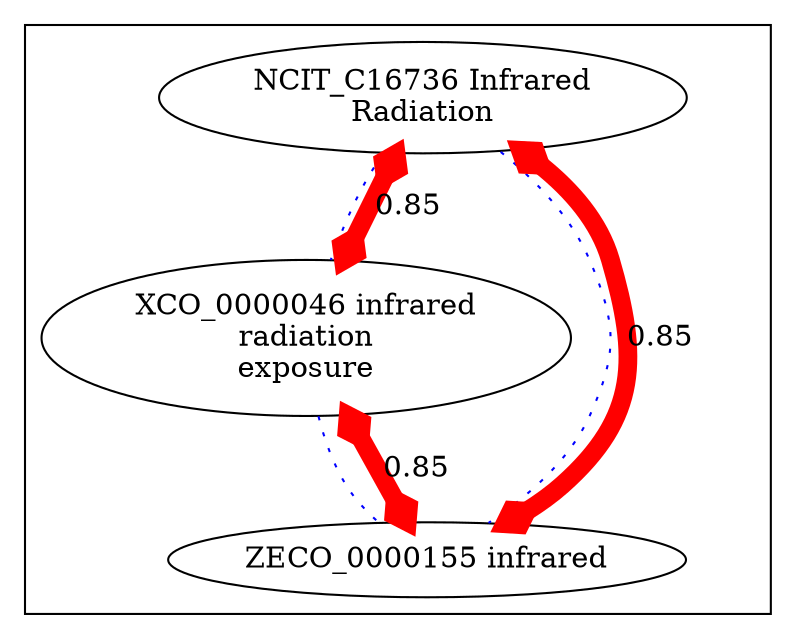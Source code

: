 digraph cliquegraph {
subgraph cluster_XCO_0000046 {XCO_0000046 [ label="XCO_0000046 infrared
radiation
exposure" ];
ZECO_0000155 [ label="ZECO_0000155 infrared" ];
NCIT_C16736 [ label="NCIT_C16736 Infrared
Radiation" ];}
NCIT_C16736 -> XCO_0000046 [ arrowhead = none, penwidth=1, color=blue, label="", style=dotted]

NCIT_C16736 -> ZECO_0000155 [ arrowhead = none, penwidth=1, color=blue, label="", style=dotted]

XCO_0000046 -> ZECO_0000155 [ arrowhead = none, penwidth=1, color=blue, label="", style=dotted]
NCIT_C16736 -> ZECO_0000155 [ arrowhead = ediamond, penwidth=9, color=red, label="0.85", style=solid, arrowtail=ediamond, dir=both]

XCO_0000046 -> ZECO_0000155 [ arrowhead = ediamond, penwidth=9, color=red, label="0.85", style=solid, arrowtail=ediamond, dir=both]

NCIT_C16736 -> XCO_0000046 [ arrowhead = ediamond, penwidth=9, color=red, label="0.85", style=solid, arrowtail=ediamond, dir=both]
}